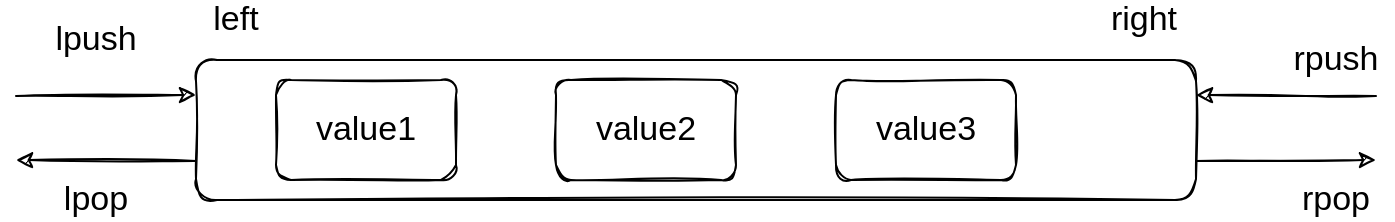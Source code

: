<mxfile version="13.4.5" type="device"><diagram id="tTBfL0GptSJyUtbD2ZoE" name="Page-1"><mxGraphModel dx="1933" dy="900" grid="1" gridSize="10" guides="1" tooltips="1" connect="1" arrows="1" fold="1" page="1" pageScale="1" pageWidth="827" pageHeight="1169" math="0" shadow="0"><root><mxCell id="0"/><mxCell id="1" parent="0"/><mxCell id="RV_hjWi5RSmR1TzVRIN2-1" value="" style="rounded=1;whiteSpace=wrap;html=1;sketch=1;fontSize=17;" vertex="1" parent="1"><mxGeometry x="-40" y="230" width="500" height="70" as="geometry"/></mxCell><mxCell id="RV_hjWi5RSmR1TzVRIN2-2" value="value1" style="rounded=1;whiteSpace=wrap;html=1;sketch=1;fontSize=17;" vertex="1" parent="1"><mxGeometry y="240" width="90" height="50" as="geometry"/></mxCell><mxCell id="RV_hjWi5RSmR1TzVRIN2-3" value="value2" style="rounded=1;whiteSpace=wrap;html=1;sketch=1;fontSize=17;" vertex="1" parent="1"><mxGeometry x="140" y="240" width="90" height="50" as="geometry"/></mxCell><mxCell id="RV_hjWi5RSmR1TzVRIN2-4" value="value3" style="rounded=1;whiteSpace=wrap;html=1;sketch=1;fontSize=17;" vertex="1" parent="1"><mxGeometry x="280" y="240" width="90" height="50" as="geometry"/></mxCell><mxCell id="RV_hjWi5RSmR1TzVRIN2-6" value="" style="endArrow=classic;html=1;entryX=0;entryY=0.25;entryDx=0;entryDy=0;sketch=1;fontSize=17;" edge="1" parent="1" target="RV_hjWi5RSmR1TzVRIN2-1"><mxGeometry width="50" height="50" relative="1" as="geometry"><mxPoint x="-130" y="248" as="sourcePoint"/><mxPoint x="-80" y="220" as="targetPoint"/></mxGeometry></mxCell><mxCell id="RV_hjWi5RSmR1TzVRIN2-7" value="" style="endArrow=classic;html=1;entryX=0;entryY=0.25;entryDx=0;entryDy=0;sketch=1;fontSize=17;" edge="1" parent="1"><mxGeometry width="50" height="50" relative="1" as="geometry"><mxPoint x="460" y="280.5" as="sourcePoint"/><mxPoint x="550" y="280" as="targetPoint"/></mxGeometry></mxCell><mxCell id="RV_hjWi5RSmR1TzVRIN2-10" value="" style="endArrow=classic;html=1;entryX=1;entryY=0.25;entryDx=0;entryDy=0;sketch=1;fontSize=17;" edge="1" parent="1" target="RV_hjWi5RSmR1TzVRIN2-1"><mxGeometry width="50" height="50" relative="1" as="geometry"><mxPoint x="550" y="248" as="sourcePoint"/><mxPoint x="490" y="259.5" as="targetPoint"/></mxGeometry></mxCell><mxCell id="RV_hjWi5RSmR1TzVRIN2-11" value="" style="endArrow=classic;html=1;entryX=1;entryY=0.25;entryDx=0;entryDy=0;sketch=1;fontSize=17;" edge="1" parent="1"><mxGeometry width="50" height="50" relative="1" as="geometry"><mxPoint x="-40" y="280.5" as="sourcePoint"/><mxPoint x="-130" y="280" as="targetPoint"/></mxGeometry></mxCell><mxCell id="RV_hjWi5RSmR1TzVRIN2-12" value="rpush" style="text;html=1;strokeColor=none;fillColor=none;align=center;verticalAlign=middle;whiteSpace=wrap;rounded=0;sketch=1;fontSize=17;" vertex="1" parent="1"><mxGeometry x="510" y="220" width="40" height="20" as="geometry"/></mxCell><mxCell id="RV_hjWi5RSmR1TzVRIN2-14" value="rpop" style="text;html=1;strokeColor=none;fillColor=none;align=center;verticalAlign=middle;whiteSpace=wrap;rounded=0;sketch=1;fontSize=17;" vertex="1" parent="1"><mxGeometry x="510" y="290" width="40" height="20" as="geometry"/></mxCell><mxCell id="RV_hjWi5RSmR1TzVRIN2-15" value="lpush" style="text;html=1;strokeColor=none;fillColor=none;align=center;verticalAlign=middle;whiteSpace=wrap;rounded=0;sketch=1;fontSize=17;" vertex="1" parent="1"><mxGeometry x="-110" y="210" width="40" height="20" as="geometry"/></mxCell><mxCell id="RV_hjWi5RSmR1TzVRIN2-16" value="lpop" style="text;html=1;strokeColor=none;fillColor=none;align=center;verticalAlign=middle;whiteSpace=wrap;rounded=0;sketch=1;fontSize=17;" vertex="1" parent="1"><mxGeometry x="-110" y="290" width="40" height="20" as="geometry"/></mxCell><mxCell id="RV_hjWi5RSmR1TzVRIN2-17" value="right" style="text;html=1;strokeColor=none;fillColor=none;align=center;verticalAlign=middle;whiteSpace=wrap;rounded=0;fontSize=17;" vertex="1" parent="1"><mxGeometry x="414" y="200" width="40" height="20" as="geometry"/></mxCell><mxCell id="RV_hjWi5RSmR1TzVRIN2-18" value="left" style="text;html=1;strokeColor=none;fillColor=none;align=center;verticalAlign=middle;whiteSpace=wrap;rounded=0;fontSize=17;" vertex="1" parent="1"><mxGeometry x="-40" y="200" width="40" height="20" as="geometry"/></mxCell></root></mxGraphModel></diagram></mxfile>